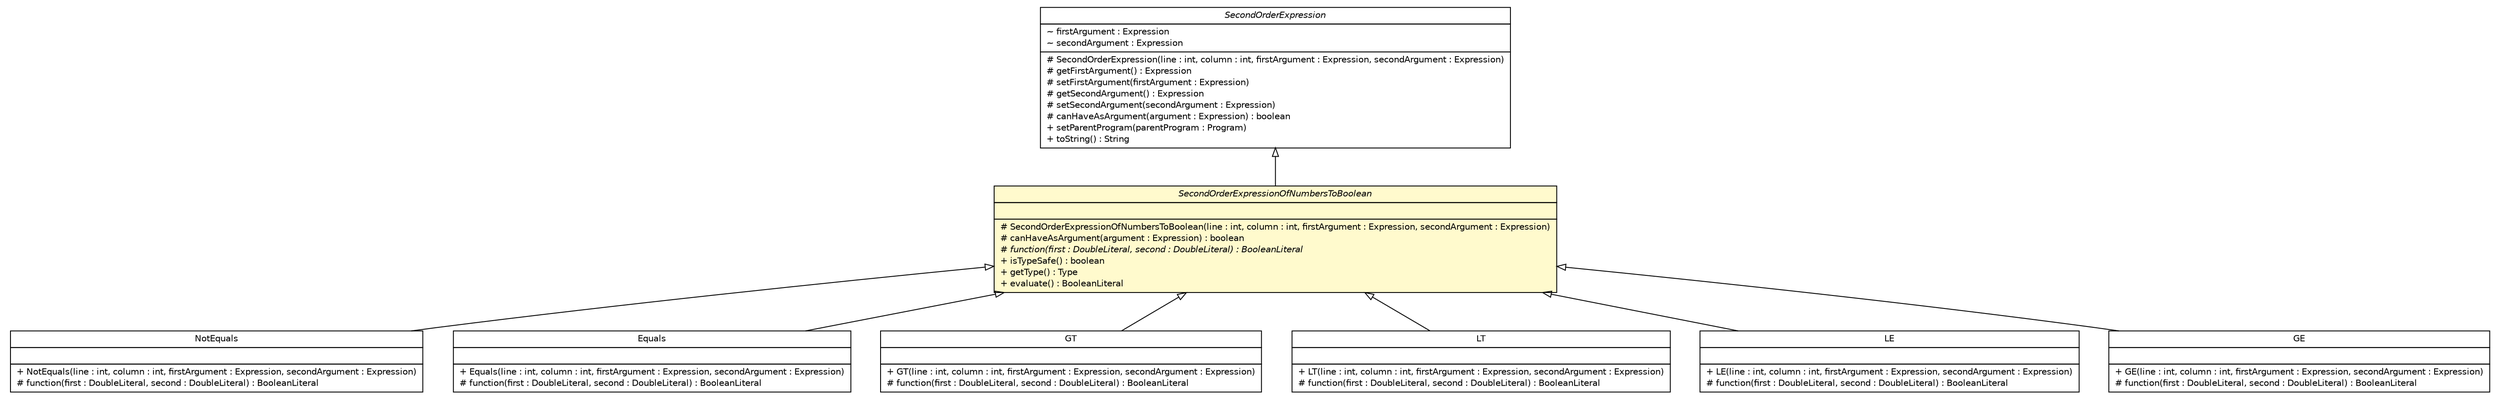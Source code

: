 #!/usr/local/bin/dot
#
# Class diagram 
# Generated by UMLGraph version R5_6 (http://www.umlgraph.org/)
#

digraph G {
	edge [fontname="Helvetica",fontsize=10,labelfontname="Helvetica",labelfontsize=10];
	node [fontname="Helvetica",fontsize=10,shape=plaintext];
	nodesep=0.25;
	ranksep=0.5;
	// model.programs.parsing.language.expression.second_order.NotEquals
	c15046 [label=<<table title="model.programs.parsing.language.expression.second_order.NotEquals" border="0" cellborder="1" cellspacing="0" cellpadding="2" port="p" href="./NotEquals.html">
		<tr><td><table border="0" cellspacing="0" cellpadding="1">
<tr><td align="center" balign="center"> NotEquals </td></tr>
		</table></td></tr>
		<tr><td><table border="0" cellspacing="0" cellpadding="1">
<tr><td align="left" balign="left">  </td></tr>
		</table></td></tr>
		<tr><td><table border="0" cellspacing="0" cellpadding="1">
<tr><td align="left" balign="left"> + NotEquals(line : int, column : int, firstArgument : Expression, secondArgument : Expression) </td></tr>
<tr><td align="left" balign="left"> # function(first : DoubleLiteral, second : DoubleLiteral) : BooleanLiteral </td></tr>
		</table></td></tr>
		</table>>, URL="./NotEquals.html", fontname="Helvetica", fontcolor="black", fontsize=10.0];
	// model.programs.parsing.language.expression.second_order.Equals
	c15047 [label=<<table title="model.programs.parsing.language.expression.second_order.Equals" border="0" cellborder="1" cellspacing="0" cellpadding="2" port="p" href="./Equals.html">
		<tr><td><table border="0" cellspacing="0" cellpadding="1">
<tr><td align="center" balign="center"> Equals </td></tr>
		</table></td></tr>
		<tr><td><table border="0" cellspacing="0" cellpadding="1">
<tr><td align="left" balign="left">  </td></tr>
		</table></td></tr>
		<tr><td><table border="0" cellspacing="0" cellpadding="1">
<tr><td align="left" balign="left"> + Equals(line : int, column : int, firstArgument : Expression, secondArgument : Expression) </td></tr>
<tr><td align="left" balign="left"> # function(first : DoubleLiteral, second : DoubleLiteral) : BooleanLiteral </td></tr>
		</table></td></tr>
		</table>>, URL="./Equals.html", fontname="Helvetica", fontcolor="black", fontsize=10.0];
	// model.programs.parsing.language.expression.second_order.SecondOrderExpression
	c15048 [label=<<table title="model.programs.parsing.language.expression.second_order.SecondOrderExpression" border="0" cellborder="1" cellspacing="0" cellpadding="2" port="p" href="./SecondOrderExpression.html">
		<tr><td><table border="0" cellspacing="0" cellpadding="1">
<tr><td align="center" balign="center"><font face="Helvetica-Oblique"> SecondOrderExpression </font></td></tr>
		</table></td></tr>
		<tr><td><table border="0" cellspacing="0" cellpadding="1">
<tr><td align="left" balign="left"> ~ firstArgument : Expression </td></tr>
<tr><td align="left" balign="left"> ~ secondArgument : Expression </td></tr>
		</table></td></tr>
		<tr><td><table border="0" cellspacing="0" cellpadding="1">
<tr><td align="left" balign="left"> # SecondOrderExpression(line : int, column : int, firstArgument : Expression, secondArgument : Expression) </td></tr>
<tr><td align="left" balign="left"> # getFirstArgument() : Expression </td></tr>
<tr><td align="left" balign="left"> # setFirstArgument(firstArgument : Expression) </td></tr>
<tr><td align="left" balign="left"> # getSecondArgument() : Expression </td></tr>
<tr><td align="left" balign="left"> # setSecondArgument(secondArgument : Expression) </td></tr>
<tr><td align="left" balign="left"> # canHaveAsArgument(argument : Expression) : boolean </td></tr>
<tr><td align="left" balign="left"> + setParentProgram(parentProgram : Program) </td></tr>
<tr><td align="left" balign="left"> + toString() : String </td></tr>
		</table></td></tr>
		</table>>, URL="./SecondOrderExpression.html", fontname="Helvetica", fontcolor="black", fontsize=10.0];
	// model.programs.parsing.language.expression.second_order.GT
	c15049 [label=<<table title="model.programs.parsing.language.expression.second_order.GT" border="0" cellborder="1" cellspacing="0" cellpadding="2" port="p" href="./GT.html">
		<tr><td><table border="0" cellspacing="0" cellpadding="1">
<tr><td align="center" balign="center"> GT </td></tr>
		</table></td></tr>
		<tr><td><table border="0" cellspacing="0" cellpadding="1">
<tr><td align="left" balign="left">  </td></tr>
		</table></td></tr>
		<tr><td><table border="0" cellspacing="0" cellpadding="1">
<tr><td align="left" balign="left"> + GT(line : int, column : int, firstArgument : Expression, secondArgument : Expression) </td></tr>
<tr><td align="left" balign="left"> # function(first : DoubleLiteral, second : DoubleLiteral) : BooleanLiteral </td></tr>
		</table></td></tr>
		</table>>, URL="./GT.html", fontname="Helvetica", fontcolor="black", fontsize=10.0];
	// model.programs.parsing.language.expression.second_order.SecondOrderExpressionOfNumbersToBoolean
	c15050 [label=<<table title="model.programs.parsing.language.expression.second_order.SecondOrderExpressionOfNumbersToBoolean" border="0" cellborder="1" cellspacing="0" cellpadding="2" port="p" bgcolor="lemonChiffon" href="./SecondOrderExpressionOfNumbersToBoolean.html">
		<tr><td><table border="0" cellspacing="0" cellpadding="1">
<tr><td align="center" balign="center"><font face="Helvetica-Oblique"> SecondOrderExpressionOfNumbersToBoolean </font></td></tr>
		</table></td></tr>
		<tr><td><table border="0" cellspacing="0" cellpadding="1">
<tr><td align="left" balign="left">  </td></tr>
		</table></td></tr>
		<tr><td><table border="0" cellspacing="0" cellpadding="1">
<tr><td align="left" balign="left"> # SecondOrderExpressionOfNumbersToBoolean(line : int, column : int, firstArgument : Expression, secondArgument : Expression) </td></tr>
<tr><td align="left" balign="left"> # canHaveAsArgument(argument : Expression) : boolean </td></tr>
<tr><td align="left" balign="left"><font face="Helvetica-Oblique" point-size="10.0"> # function(first : DoubleLiteral, second : DoubleLiteral) : BooleanLiteral </font></td></tr>
<tr><td align="left" balign="left"> + isTypeSafe() : boolean </td></tr>
<tr><td align="left" balign="left"> + getType() : Type </td></tr>
<tr><td align="left" balign="left"> + evaluate() : BooleanLiteral </td></tr>
		</table></td></tr>
		</table>>, URL="./SecondOrderExpressionOfNumbersToBoolean.html", fontname="Helvetica", fontcolor="black", fontsize=10.0];
	// model.programs.parsing.language.expression.second_order.LT
	c15051 [label=<<table title="model.programs.parsing.language.expression.second_order.LT" border="0" cellborder="1" cellspacing="0" cellpadding="2" port="p" href="./LT.html">
		<tr><td><table border="0" cellspacing="0" cellpadding="1">
<tr><td align="center" balign="center"> LT </td></tr>
		</table></td></tr>
		<tr><td><table border="0" cellspacing="0" cellpadding="1">
<tr><td align="left" balign="left">  </td></tr>
		</table></td></tr>
		<tr><td><table border="0" cellspacing="0" cellpadding="1">
<tr><td align="left" balign="left"> + LT(line : int, column : int, firstArgument : Expression, secondArgument : Expression) </td></tr>
<tr><td align="left" balign="left"> # function(first : DoubleLiteral, second : DoubleLiteral) : BooleanLiteral </td></tr>
		</table></td></tr>
		</table>>, URL="./LT.html", fontname="Helvetica", fontcolor="black", fontsize=10.0];
	// model.programs.parsing.language.expression.second_order.LE
	c15052 [label=<<table title="model.programs.parsing.language.expression.second_order.LE" border="0" cellborder="1" cellspacing="0" cellpadding="2" port="p" href="./LE.html">
		<tr><td><table border="0" cellspacing="0" cellpadding="1">
<tr><td align="center" balign="center"> LE </td></tr>
		</table></td></tr>
		<tr><td><table border="0" cellspacing="0" cellpadding="1">
<tr><td align="left" balign="left">  </td></tr>
		</table></td></tr>
		<tr><td><table border="0" cellspacing="0" cellpadding="1">
<tr><td align="left" balign="left"> + LE(line : int, column : int, firstArgument : Expression, secondArgument : Expression) </td></tr>
<tr><td align="left" balign="left"> # function(first : DoubleLiteral, second : DoubleLiteral) : BooleanLiteral </td></tr>
		</table></td></tr>
		</table>>, URL="./LE.html", fontname="Helvetica", fontcolor="black", fontsize=10.0];
	// model.programs.parsing.language.expression.second_order.GE
	c15057 [label=<<table title="model.programs.parsing.language.expression.second_order.GE" border="0" cellborder="1" cellspacing="0" cellpadding="2" port="p" href="./GE.html">
		<tr><td><table border="0" cellspacing="0" cellpadding="1">
<tr><td align="center" balign="center"> GE </td></tr>
		</table></td></tr>
		<tr><td><table border="0" cellspacing="0" cellpadding="1">
<tr><td align="left" balign="left">  </td></tr>
		</table></td></tr>
		<tr><td><table border="0" cellspacing="0" cellpadding="1">
<tr><td align="left" balign="left"> + GE(line : int, column : int, firstArgument : Expression, secondArgument : Expression) </td></tr>
<tr><td align="left" balign="left"> # function(first : DoubleLiteral, second : DoubleLiteral) : BooleanLiteral </td></tr>
		</table></td></tr>
		</table>>, URL="./GE.html", fontname="Helvetica", fontcolor="black", fontsize=10.0];
	//model.programs.parsing.language.expression.second_order.NotEquals extends model.programs.parsing.language.expression.second_order.SecondOrderExpressionOfNumbersToBoolean
	c15050:p -> c15046:p [dir=back,arrowtail=empty];
	//model.programs.parsing.language.expression.second_order.Equals extends model.programs.parsing.language.expression.second_order.SecondOrderExpressionOfNumbersToBoolean
	c15050:p -> c15047:p [dir=back,arrowtail=empty];
	//model.programs.parsing.language.expression.second_order.GT extends model.programs.parsing.language.expression.second_order.SecondOrderExpressionOfNumbersToBoolean
	c15050:p -> c15049:p [dir=back,arrowtail=empty];
	//model.programs.parsing.language.expression.second_order.SecondOrderExpressionOfNumbersToBoolean extends model.programs.parsing.language.expression.second_order.SecondOrderExpression
	c15048:p -> c15050:p [dir=back,arrowtail=empty];
	//model.programs.parsing.language.expression.second_order.LT extends model.programs.parsing.language.expression.second_order.SecondOrderExpressionOfNumbersToBoolean
	c15050:p -> c15051:p [dir=back,arrowtail=empty];
	//model.programs.parsing.language.expression.second_order.LE extends model.programs.parsing.language.expression.second_order.SecondOrderExpressionOfNumbersToBoolean
	c15050:p -> c15052:p [dir=back,arrowtail=empty];
	//model.programs.parsing.language.expression.second_order.GE extends model.programs.parsing.language.expression.second_order.SecondOrderExpressionOfNumbersToBoolean
	c15050:p -> c15057:p [dir=back,arrowtail=empty];
}

